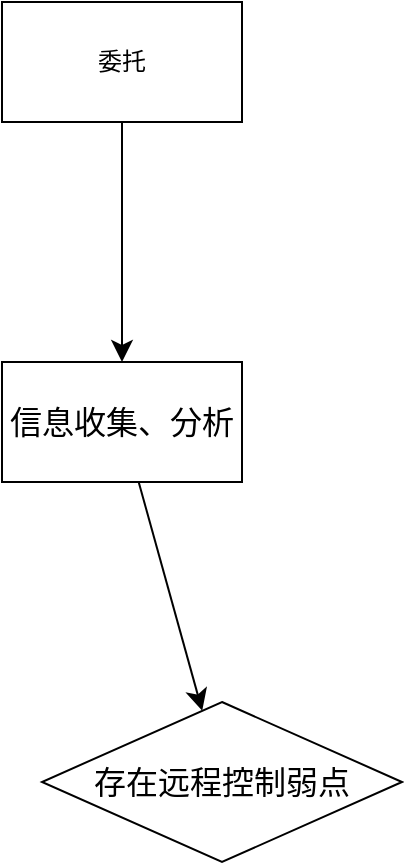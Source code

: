 <mxfile version="21.5.1" type="github">
  <diagram name="第 1 页" id="-PSX32AiCSOiNMOi42WS">
    <mxGraphModel dx="474" dy="673" grid="1" gridSize="10" guides="1" tooltips="1" connect="1" arrows="1" fold="1" page="1" pageScale="1" pageWidth="827" pageHeight="1169" math="0" shadow="0">
      <root>
        <mxCell id="0" />
        <mxCell id="1" parent="0" />
        <mxCell id="Lxt_5thK3wc9bvCwiTrZ-2" value="" style="edgeStyle=none;curved=1;rounded=0;orthogonalLoop=1;jettySize=auto;html=1;fontSize=12;startSize=8;endSize=8;" edge="1" parent="1" source="pyUifsaT4nT7pQ2ECptu-1" target="Lxt_5thK3wc9bvCwiTrZ-1">
          <mxGeometry relative="1" as="geometry" />
        </mxCell>
        <mxCell id="pyUifsaT4nT7pQ2ECptu-1" value="委托" style="rounded=0;whiteSpace=wrap;html=1;" parent="1" vertex="1">
          <mxGeometry x="350" y="130" width="120" height="60" as="geometry" />
        </mxCell>
        <mxCell id="Lxt_5thK3wc9bvCwiTrZ-4" value="" style="edgeStyle=none;curved=1;rounded=0;orthogonalLoop=1;jettySize=auto;html=1;fontSize=12;startSize=8;endSize=8;" edge="1" parent="1" source="Lxt_5thK3wc9bvCwiTrZ-1" target="Lxt_5thK3wc9bvCwiTrZ-3">
          <mxGeometry relative="1" as="geometry" />
        </mxCell>
        <mxCell id="Lxt_5thK3wc9bvCwiTrZ-1" value="信息收集、分析" style="rounded=0;whiteSpace=wrap;html=1;fontSize=16;" vertex="1" parent="1">
          <mxGeometry x="350" y="310" width="120" height="60" as="geometry" />
        </mxCell>
        <mxCell id="Lxt_5thK3wc9bvCwiTrZ-3" value="存在远程控制弱点" style="rhombus;whiteSpace=wrap;html=1;fontSize=16;rounded=0;" vertex="1" parent="1">
          <mxGeometry x="370" y="480" width="180" height="80" as="geometry" />
        </mxCell>
      </root>
    </mxGraphModel>
  </diagram>
</mxfile>
